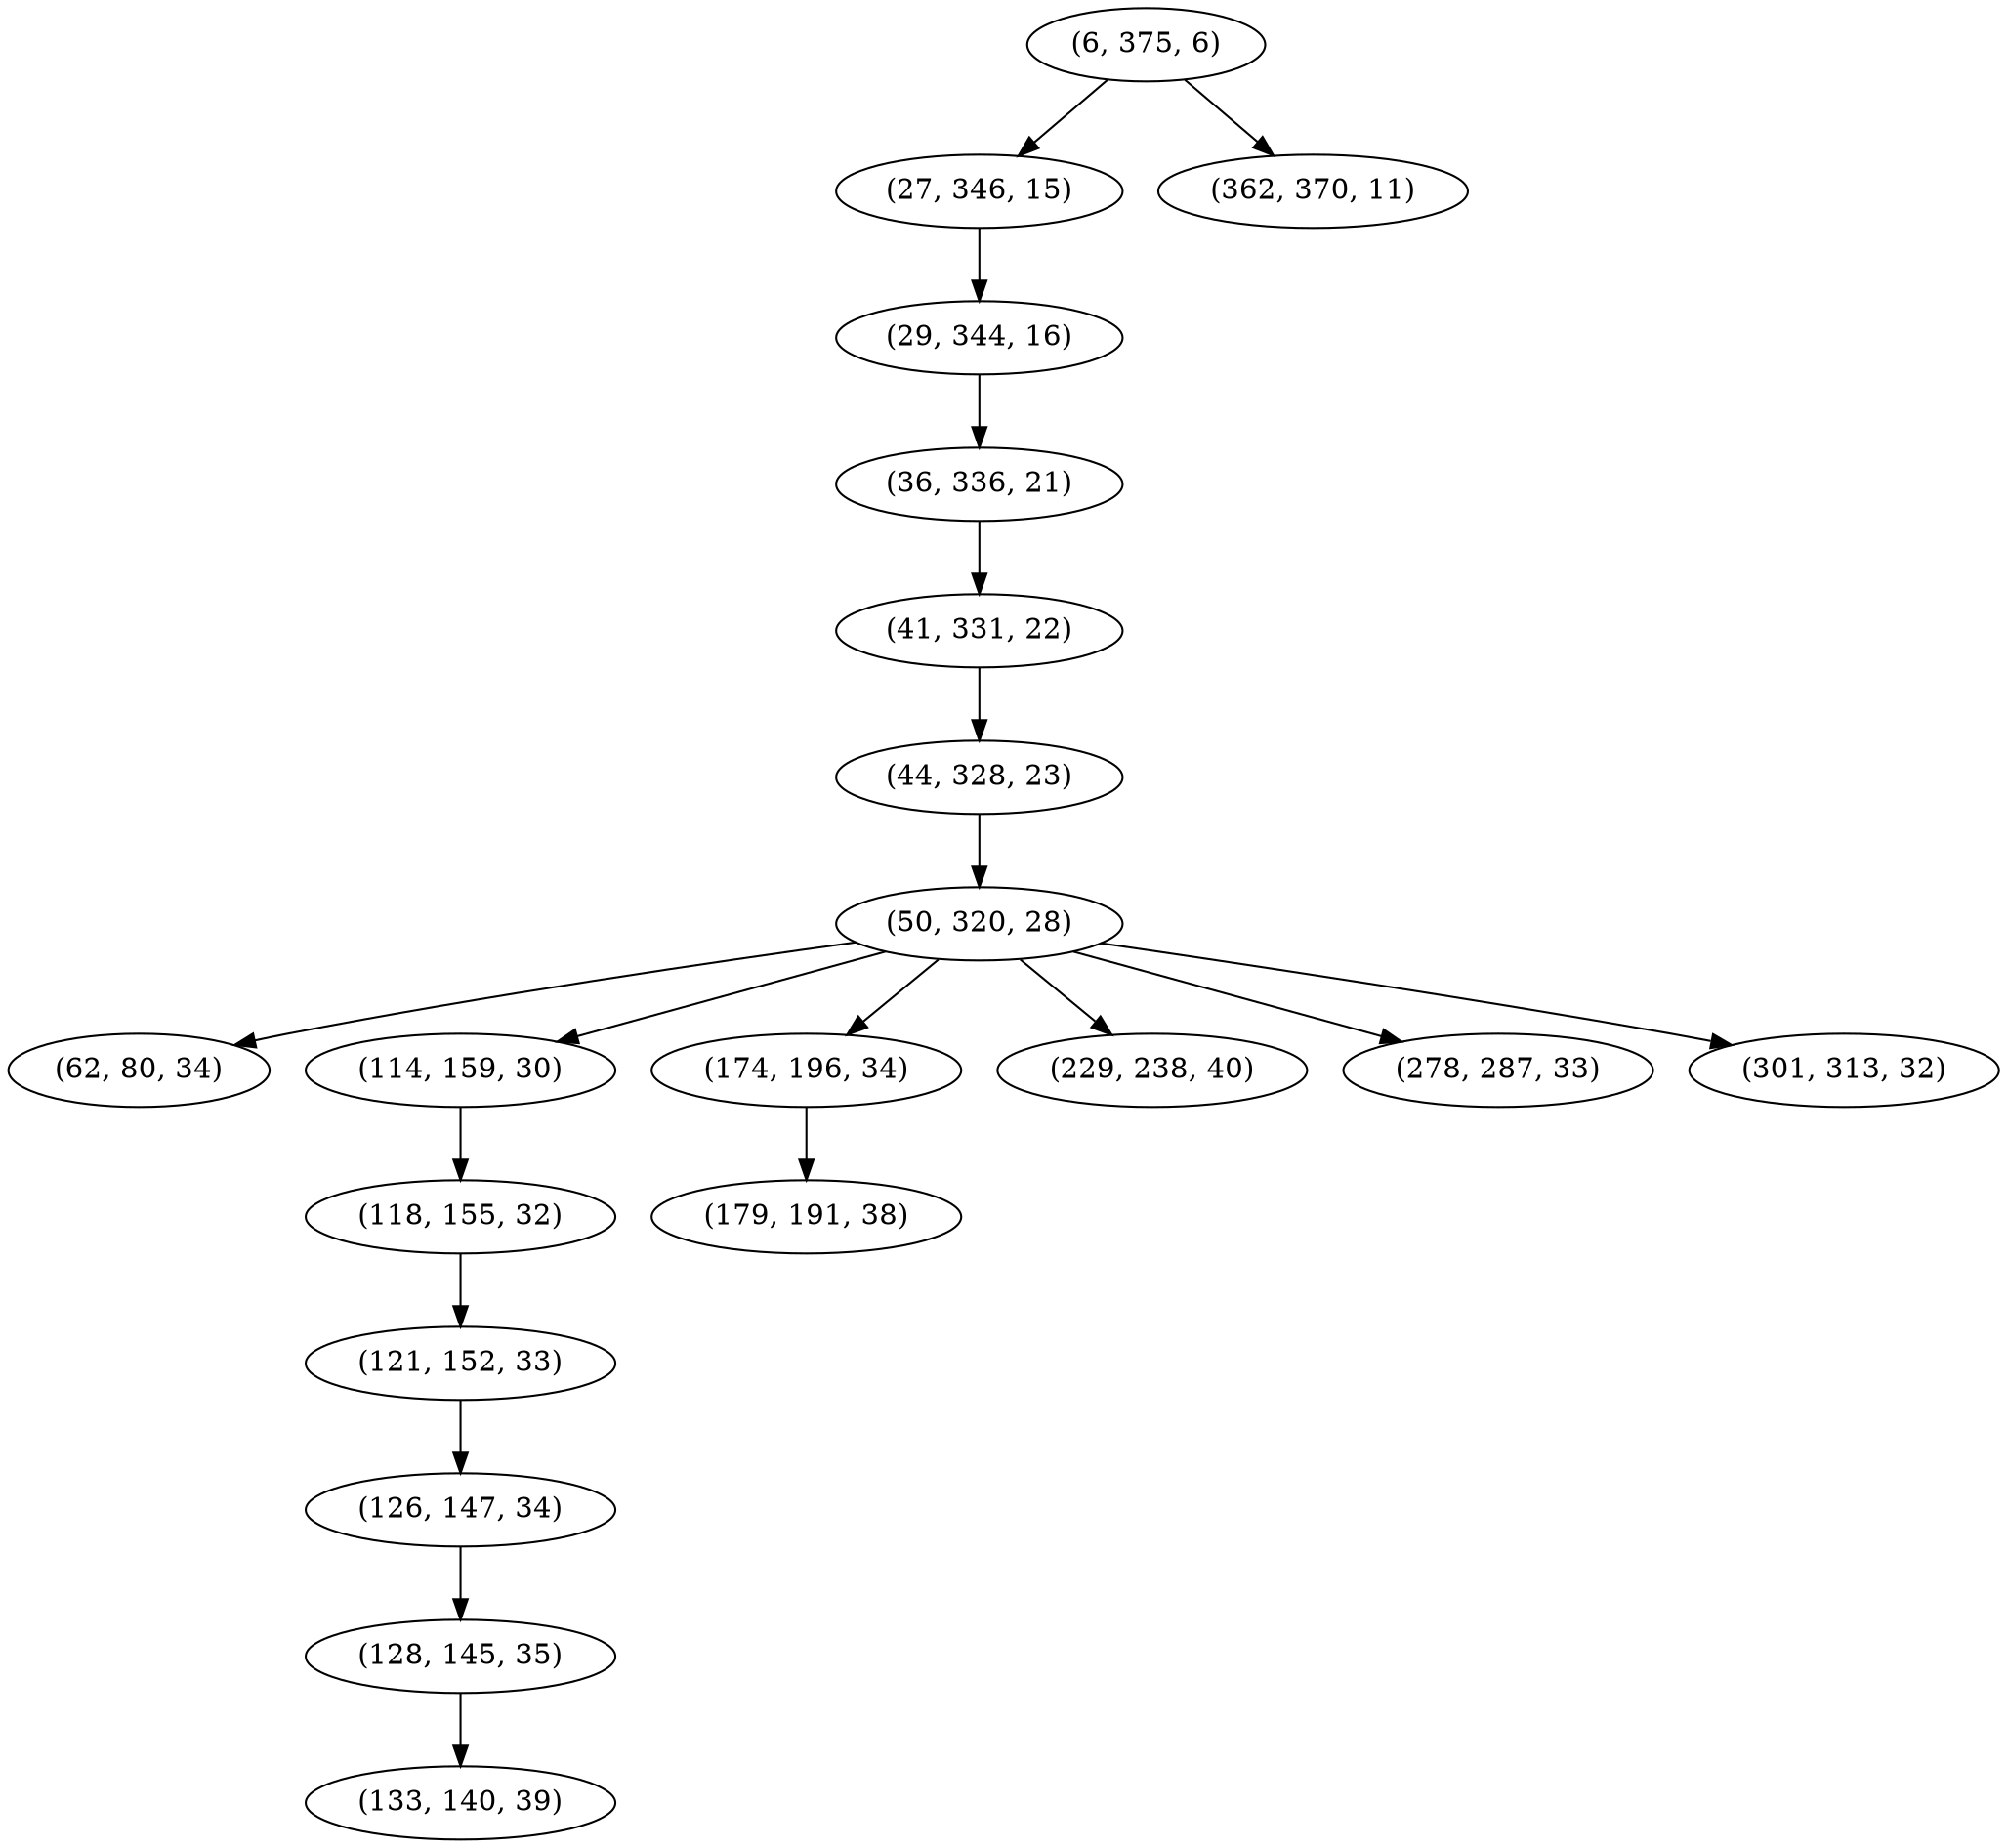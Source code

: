 digraph tree {
    "(6, 375, 6)";
    "(27, 346, 15)";
    "(29, 344, 16)";
    "(36, 336, 21)";
    "(41, 331, 22)";
    "(44, 328, 23)";
    "(50, 320, 28)";
    "(62, 80, 34)";
    "(114, 159, 30)";
    "(118, 155, 32)";
    "(121, 152, 33)";
    "(126, 147, 34)";
    "(128, 145, 35)";
    "(133, 140, 39)";
    "(174, 196, 34)";
    "(179, 191, 38)";
    "(229, 238, 40)";
    "(278, 287, 33)";
    "(301, 313, 32)";
    "(362, 370, 11)";
    "(6, 375, 6)" -> "(27, 346, 15)";
    "(6, 375, 6)" -> "(362, 370, 11)";
    "(27, 346, 15)" -> "(29, 344, 16)";
    "(29, 344, 16)" -> "(36, 336, 21)";
    "(36, 336, 21)" -> "(41, 331, 22)";
    "(41, 331, 22)" -> "(44, 328, 23)";
    "(44, 328, 23)" -> "(50, 320, 28)";
    "(50, 320, 28)" -> "(62, 80, 34)";
    "(50, 320, 28)" -> "(114, 159, 30)";
    "(50, 320, 28)" -> "(174, 196, 34)";
    "(50, 320, 28)" -> "(229, 238, 40)";
    "(50, 320, 28)" -> "(278, 287, 33)";
    "(50, 320, 28)" -> "(301, 313, 32)";
    "(114, 159, 30)" -> "(118, 155, 32)";
    "(118, 155, 32)" -> "(121, 152, 33)";
    "(121, 152, 33)" -> "(126, 147, 34)";
    "(126, 147, 34)" -> "(128, 145, 35)";
    "(128, 145, 35)" -> "(133, 140, 39)";
    "(174, 196, 34)" -> "(179, 191, 38)";
}
